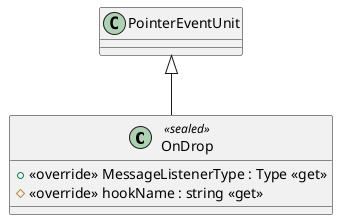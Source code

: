 @startuml
class OnDrop <<sealed>> {
    + <<override>> MessageListenerType : Type <<get>>
    # <<override>> hookName : string <<get>>
}
PointerEventUnit <|-- OnDrop
@enduml
